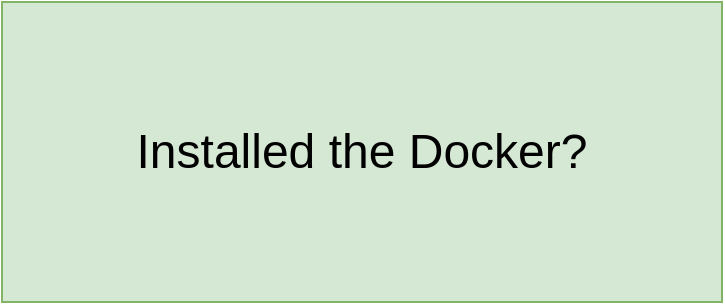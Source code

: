 <mxfile version="24.7.5" pages="3">
  <diagram id="jCkeiBc2HjozAaxgLUtg" name="Ins">
    <mxGraphModel dx="880" dy="542" grid="1" gridSize="10" guides="1" tooltips="1" connect="1" arrows="1" fold="1" page="1" pageScale="1" pageWidth="850" pageHeight="1100" math="0" shadow="0">
      <root>
        <mxCell id="0" />
        <mxCell id="1" parent="0" />
        <mxCell id="w4hINgK67mA4IATMhRsm-1" value="&lt;font style=&quot;font-size: 24px;&quot;&gt;Installed the Docker?&lt;/font&gt;" style="rounded=0;whiteSpace=wrap;html=1;fillColor=#d5e8d4;strokeColor=#82b366;" vertex="1" parent="1">
          <mxGeometry x="240" y="190" width="360" height="150" as="geometry" />
        </mxCell>
      </root>
    </mxGraphModel>
  </diagram>
  <diagram name="Container" id="64z1T1UEl5oPtocGVS_x">
    <mxGraphModel dx="2182" dy="576" grid="1" gridSize="10" guides="1" tooltips="1" connect="1" arrows="1" fold="1" page="1" pageScale="1" pageWidth="850" pageHeight="1100" math="0" shadow="0">
      <root>
        <mxCell id="0" />
        <mxCell id="1" parent="0" />
        <mxCell id="rS9uGsRJJ-LU6Z2ELDSN-1" value="&lt;font style=&quot;font-size: 18px;&quot;&gt;docker ps&lt;/font&gt;" style="rounded=0;whiteSpace=wrap;html=1;fillColor=#dae8fc;strokeColor=#6c8ebf;" parent="1" vertex="1">
          <mxGeometry x="-350" y="190" width="120" height="60" as="geometry" />
        </mxCell>
        <mxCell id="rS9uGsRJJ-LU6Z2ELDSN-2" value="&lt;font style=&quot;font-size: 18px;&quot;&gt;docker stop &amp;lt;container id&amp;gt;&lt;/font&gt;" style="rounded=0;whiteSpace=wrap;html=1;fillColor=#dae8fc;strokeColor=#6c8ebf;" parent="1" vertex="1">
          <mxGeometry x="-350" y="330" width="260" height="60" as="geometry" />
        </mxCell>
        <mxCell id="rS9uGsRJJ-LU6Z2ELDSN-3" value="&lt;font style=&quot;font-size: 18px;&quot;&gt;docker run &amp;lt;image name&amp;gt;&lt;/font&gt;" style="rounded=0;whiteSpace=wrap;html=1;fillColor=#dae8fc;strokeColor=#6c8ebf;" parent="1" vertex="1">
          <mxGeometry x="-350" y="120" width="260" height="60" as="geometry" />
        </mxCell>
        <mxCell id="rS9uGsRJJ-LU6Z2ELDSN-4" value="&lt;font style=&quot;font-size: 18px;&quot;&gt;docker ps -a&lt;/font&gt;" style="rounded=0;whiteSpace=wrap;html=1;fillColor=#dae8fc;strokeColor=#6c8ebf;" parent="1" vertex="1">
          <mxGeometry x="-350" y="260" width="120" height="60" as="geometry" />
        </mxCell>
        <mxCell id="rS9uGsRJJ-LU6Z2ELDSN-5" value="" style="shape=curlyBracket;whiteSpace=wrap;html=1;rounded=1;flipH=1;labelPosition=right;verticalLabelPosition=middle;align=left;verticalAlign=middle;" parent="1" vertex="1">
          <mxGeometry x="-220" y="190" width="30" height="60" as="geometry" />
        </mxCell>
        <mxCell id="rS9uGsRJJ-LU6Z2ELDSN-6" value="&lt;font style=&quot;font-size: 20px;&quot;&gt;List running containers&lt;/font&gt;" style="text;html=1;align=center;verticalAlign=middle;resizable=0;points=[];autosize=1;strokeColor=none;fillColor=none;" parent="1" vertex="1">
          <mxGeometry x="-195" y="200" width="220" height="40" as="geometry" />
        </mxCell>
        <mxCell id="rS9uGsRJJ-LU6Z2ELDSN-8" value="" style="shape=curlyBracket;whiteSpace=wrap;html=1;rounded=1;flipH=1;labelPosition=right;verticalLabelPosition=middle;align=left;verticalAlign=middle;" parent="1" vertex="1">
          <mxGeometry x="-220" y="260" width="30" height="60" as="geometry" />
        </mxCell>
        <mxCell id="rS9uGsRJJ-LU6Z2ELDSN-9" value="&lt;font style=&quot;font-size: 20px;&quot;&gt;List all containers (including stopped ones)&lt;/font&gt;" style="text;whiteSpace=wrap;html=1;fontFamily=Helvetica;fontSize=12;fontColor=default;autosize=1;resizable=0;" parent="1" vertex="1">
          <mxGeometry x="-190" y="270" width="400" height="40" as="geometry" />
        </mxCell>
        <mxCell id="rS9uGsRJJ-LU6Z2ELDSN-10" value="" style="shape=curlyBracket;whiteSpace=wrap;html=1;rounded=1;flipH=1;labelPosition=right;verticalLabelPosition=middle;align=left;verticalAlign=middle;" parent="1" vertex="1">
          <mxGeometry x="-80" y="120" width="30" height="60" as="geometry" />
        </mxCell>
        <mxCell id="rS9uGsRJJ-LU6Z2ELDSN-11" value="&lt;font style=&quot;font-size: 20px;&quot;&gt;Start a container from an image&lt;/font&gt;" style="text;html=1;align=center;verticalAlign=middle;resizable=0;points=[];autosize=1;strokeColor=none;fillColor=none;" parent="1" vertex="1">
          <mxGeometry x="-60" y="130" width="300" height="40" as="geometry" />
        </mxCell>
        <mxCell id="rS9uGsRJJ-LU6Z2ELDSN-12" value="" style="shape=curlyBracket;whiteSpace=wrap;html=1;rounded=1;flipH=1;labelPosition=right;verticalLabelPosition=middle;align=left;verticalAlign=middle;" parent="1" vertex="1">
          <mxGeometry x="-80" y="330" width="30" height="60" as="geometry" />
        </mxCell>
        <mxCell id="rS9uGsRJJ-LU6Z2ELDSN-13" value="&lt;font style=&quot;font-size: 20px;&quot;&gt;Stop a running container&lt;/font&gt;" style="text;whiteSpace=wrap;html=1;fontFamily=Helvetica;fontSize=12;fontColor=default;autosize=1;resizable=0;" parent="1" vertex="1">
          <mxGeometry x="-50" y="340" width="240" height="40" as="geometry" />
        </mxCell>
        <mxCell id="rS9uGsRJJ-LU6Z2ELDSN-14" value="&lt;font style=&quot;font-size: 18px;&quot;&gt;docker rm &amp;lt;container id&amp;gt;&lt;/font&gt;" style="rounded=0;whiteSpace=wrap;html=1;fillColor=#dae8fc;strokeColor=#6c8ebf;" parent="1" vertex="1">
          <mxGeometry x="-350" y="400" width="260" height="60" as="geometry" />
        </mxCell>
        <mxCell id="rS9uGsRJJ-LU6Z2ELDSN-15" value="" style="shape=curlyBracket;whiteSpace=wrap;html=1;rounded=1;flipH=1;labelPosition=right;verticalLabelPosition=middle;align=left;verticalAlign=middle;" parent="1" vertex="1">
          <mxGeometry x="-80" y="400" width="30" height="60" as="geometry" />
        </mxCell>
        <mxCell id="rS9uGsRJJ-LU6Z2ELDSN-16" value="&lt;font style=&quot;font-size: 20px;&quot;&gt;Remove a stopped container&lt;/font&gt;" style="text;whiteSpace=wrap;html=1;fontFamily=Helvetica;fontSize=12;fontColor=default;autosize=1;resizable=0;" parent="1" vertex="1">
          <mxGeometry x="-50" y="410" width="280" height="40" as="geometry" />
        </mxCell>
        <mxCell id="rS9uGsRJJ-LU6Z2ELDSN-17" value="&lt;font style=&quot;font-size: 18px;&quot;&gt;docker log &amp;lt;container id&amp;gt;&lt;/font&gt;" style="rounded=0;whiteSpace=wrap;html=1;fillColor=#dae8fc;strokeColor=#6c8ebf;" parent="1" vertex="1">
          <mxGeometry x="-350" y="470" width="260" height="60" as="geometry" />
        </mxCell>
        <mxCell id="rS9uGsRJJ-LU6Z2ELDSN-18" value="" style="shape=curlyBracket;whiteSpace=wrap;html=1;rounded=1;flipH=1;labelPosition=right;verticalLabelPosition=middle;align=left;verticalAlign=middle;" parent="1" vertex="1">
          <mxGeometry x="-80" y="470" width="30" height="60" as="geometry" />
        </mxCell>
        <mxCell id="rS9uGsRJJ-LU6Z2ELDSN-19" value="&lt;font style=&quot;font-size: 20px;&quot;&gt;View Container logs&lt;/font&gt;" style="text;whiteSpace=wrap;html=1;fontFamily=Helvetica;fontSize=12;fontColor=default;autosize=1;resizable=0;" parent="1" vertex="1">
          <mxGeometry x="-50" y="480" width="200" height="40" as="geometry" />
        </mxCell>
      </root>
    </mxGraphModel>
  </diagram>
  <diagram name="Image" id="zziRlL-hr1sLZLW9NC3d">
    <mxGraphModel dx="1960" dy="1580" grid="1" gridSize="10" guides="1" tooltips="1" connect="1" arrows="1" fold="1" page="1" pageScale="1" pageWidth="850" pageHeight="1100" math="0" shadow="0">
      <root>
        <mxCell id="WFoIDruslKqFSYyBvN_B-0" />
        <mxCell id="WFoIDruslKqFSYyBvN_B-1" parent="WFoIDruslKqFSYyBvN_B-0" />
        <mxCell id="WFoIDruslKqFSYyBvN_B-2" value="&lt;font style=&quot;font-size: 18px;&quot;&gt;docker images&amp;nbsp;&lt;/font&gt;" style="rounded=0;whiteSpace=wrap;html=1;fillColor=#dae8fc;strokeColor=#6c8ebf;" parent="WFoIDruslKqFSYyBvN_B-1" vertex="1">
          <mxGeometry x="-370" y="-150" width="140" height="60" as="geometry" />
        </mxCell>
        <mxCell id="WFoIDruslKqFSYyBvN_B-4" value="&lt;font style=&quot;font-size: 18px;&quot;&gt;docker pull &amp;lt;image name&amp;gt;&lt;/font&gt;" style="rounded=0;whiteSpace=wrap;html=1;fillColor=#dae8fc;strokeColor=#6c8ebf;" parent="WFoIDruslKqFSYyBvN_B-1" vertex="1">
          <mxGeometry x="-370" y="-220" width="260" height="60" as="geometry" />
        </mxCell>
        <mxCell id="WFoIDruslKqFSYyBvN_B-6" value="" style="shape=curlyBracket;whiteSpace=wrap;html=1;rounded=1;flipH=1;labelPosition=right;verticalLabelPosition=middle;align=left;verticalAlign=middle;" parent="WFoIDruslKqFSYyBvN_B-1" vertex="1">
          <mxGeometry x="-220" y="-150" width="30" height="60" as="geometry" />
        </mxCell>
        <mxCell id="WFoIDruslKqFSYyBvN_B-7" value="&lt;font style=&quot;font-size: 20px;&quot;&gt;List the Images&lt;/font&gt;" style="text;html=1;align=center;verticalAlign=middle;resizable=0;points=[];autosize=1;strokeColor=none;fillColor=none;" parent="WFoIDruslKqFSYyBvN_B-1" vertex="1">
          <mxGeometry x="-200" y="-140" width="160" height="40" as="geometry" />
        </mxCell>
        <mxCell id="WFoIDruslKqFSYyBvN_B-10" value="" style="shape=curlyBracket;whiteSpace=wrap;html=1;rounded=1;flipH=1;labelPosition=right;verticalLabelPosition=middle;align=left;verticalAlign=middle;" parent="WFoIDruslKqFSYyBvN_B-1" vertex="1">
          <mxGeometry x="-100" y="-220" width="30" height="60" as="geometry" />
        </mxCell>
        <mxCell id="WFoIDruslKqFSYyBvN_B-11" value="&lt;font style=&quot;font-size: 20px;&quot;&gt;Download an Image from DockerHub&lt;/font&gt;" style="text;html=1;align=center;verticalAlign=middle;resizable=0;points=[];autosize=1;strokeColor=none;fillColor=none;" parent="WFoIDruslKqFSYyBvN_B-1" vertex="1">
          <mxGeometry x="-80" y="-210" width="350" height="40" as="geometry" />
        </mxCell>
        <mxCell id="WFoIDruslKqFSYyBvN_B-14" value="&lt;font style=&quot;font-size: 18px;&quot;&gt;docker rm &amp;lt;image id&amp;gt;&lt;/font&gt;" style="rounded=0;whiteSpace=wrap;html=1;fillColor=#dae8fc;strokeColor=#6c8ebf;" parent="WFoIDruslKqFSYyBvN_B-1" vertex="1">
          <mxGeometry x="-370" y="-80" width="260" height="60" as="geometry" />
        </mxCell>
        <mxCell id="WFoIDruslKqFSYyBvN_B-15" value="" style="shape=curlyBracket;whiteSpace=wrap;html=1;rounded=1;flipH=1;labelPosition=right;verticalLabelPosition=middle;align=left;verticalAlign=middle;" parent="WFoIDruslKqFSYyBvN_B-1" vertex="1">
          <mxGeometry x="-100" y="-80" width="30" height="60" as="geometry" />
        </mxCell>
        <mxCell id="WFoIDruslKqFSYyBvN_B-16" value="&lt;font style=&quot;font-size: 20px;&quot;&gt;Remove an Image&lt;/font&gt;" style="text;whiteSpace=wrap;html=1;fontFamily=Helvetica;fontSize=12;fontColor=default;autosize=1;resizable=0;" parent="WFoIDruslKqFSYyBvN_B-1" vertex="1">
          <mxGeometry x="-70" y="-70" width="190" height="40" as="geometry" />
        </mxCell>
        <mxCell id="WFoIDruslKqFSYyBvN_B-17" value="&lt;font style=&quot;font-size: 18px;&quot;&gt;docker build -t &amp;lt;image name&amp;gt; .&lt;/font&gt;" style="rounded=0;whiteSpace=wrap;html=1;fillColor=#dae8fc;strokeColor=#6c8ebf;" parent="WFoIDruslKqFSYyBvN_B-1" vertex="1">
          <mxGeometry x="-370" y="-10" width="260" height="60" as="geometry" />
        </mxCell>
        <mxCell id="WFoIDruslKqFSYyBvN_B-18" value="" style="shape=curlyBracket;whiteSpace=wrap;html=1;rounded=1;flipH=1;labelPosition=right;verticalLabelPosition=middle;align=left;verticalAlign=middle;" parent="WFoIDruslKqFSYyBvN_B-1" vertex="1">
          <mxGeometry x="-100" y="-10" width="30" height="60" as="geometry" />
        </mxCell>
        <mxCell id="WFoIDruslKqFSYyBvN_B-19" value="&lt;font style=&quot;font-size: 20px;&quot;&gt;Build an Image from Dockerfile&lt;/font&gt;" style="text;whiteSpace=wrap;html=1;fontFamily=Helvetica;fontSize=12;fontColor=default;autosize=1;resizable=0;" parent="WFoIDruslKqFSYyBvN_B-1" vertex="1">
          <mxGeometry x="-70" width="300" height="40" as="geometry" />
        </mxCell>
      </root>
    </mxGraphModel>
  </diagram>
</mxfile>

